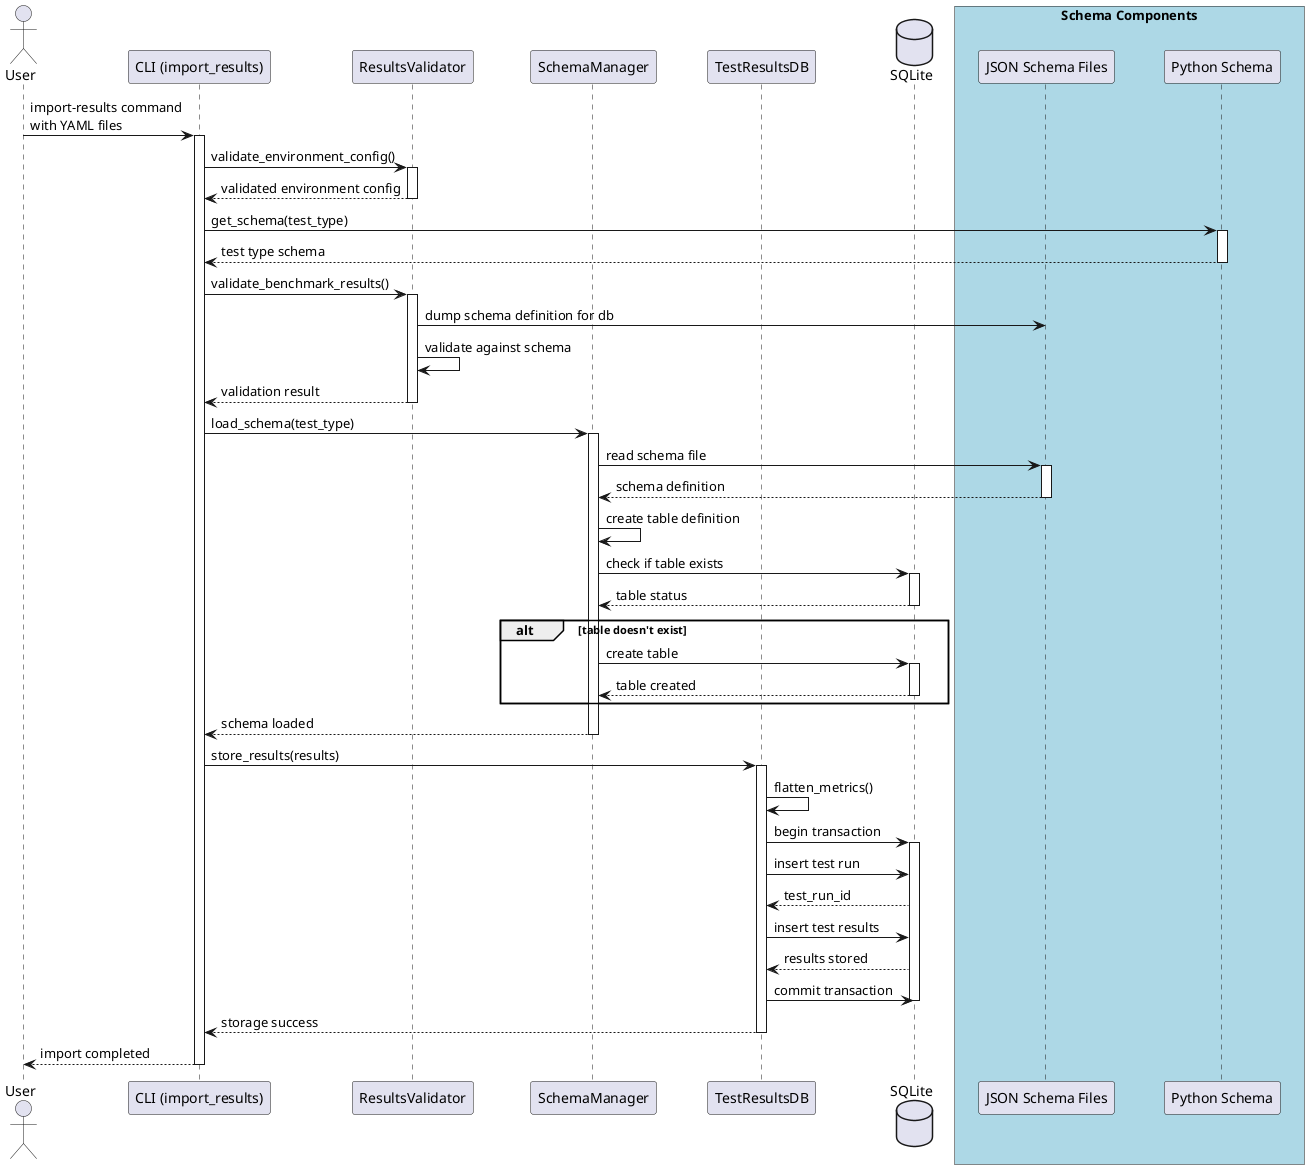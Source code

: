 @startuml Import Test Results Flow

skinparam ParticipantPadding 20
skinparam BoxPadding 10

actor User
participant "CLI (import_results)" as CLI
participant "ResultsValidator" as Validator
participant "SchemaManager" as SchemaManager
participant "TestResultsDB" as DB
database "SQLite" as SQLite

box "Schema Components" #LightBlue
    participant "JSON Schema Files" as JSONSchema
    participant "Python Schema" as PySchema
end box

User -> CLI: import-results command\nwith YAML files
activate CLI

CLI -> Validator: validate_environment_config()
activate Validator
Validator --> CLI: validated environment config
deactivate Validator

CLI -> PySchema: get_schema(test_type)
activate PySchema
PySchema --> CLI: test type schema
deactivate PySchema

CLI -> Validator: validate_benchmark_results()
activate Validator
Validator -> JSONSchema: dump schema definition for db

Validator -> Validator: validate against schema
Validator --> CLI: validation result
deactivate Validator

CLI -> SchemaManager: load_schema(test_type)
activate SchemaManager
SchemaManager -> JSONSchema: read schema file
activate JSONSchema
JSONSchema --> SchemaManager: schema definition
deactivate JSONSchema
SchemaManager -> SchemaManager: create table definition
SchemaManager -> SQLite: check if table exists
activate SQLite
SQLite --> SchemaManager: table status
deactivate SQLite
alt table doesn't exist
    SchemaManager -> SQLite: create table
    activate SQLite
    SQLite --> SchemaManager: table created
    deactivate SQLite
end
SchemaManager --> CLI: schema loaded
deactivate SchemaManager

CLI -> DB: store_results(results)
activate DB
DB -> DB: flatten_metrics()
DB -> SQLite: begin transaction
activate SQLite
DB -> SQLite: insert test run
SQLite --> DB: test_run_id
DB -> SQLite: insert test results
SQLite --> DB: results stored
DB -> SQLite: commit transaction
deactivate SQLite
DB --> CLI: storage success
deactivate DB

CLI --> User: import completed
deactivate CLI

@enduml